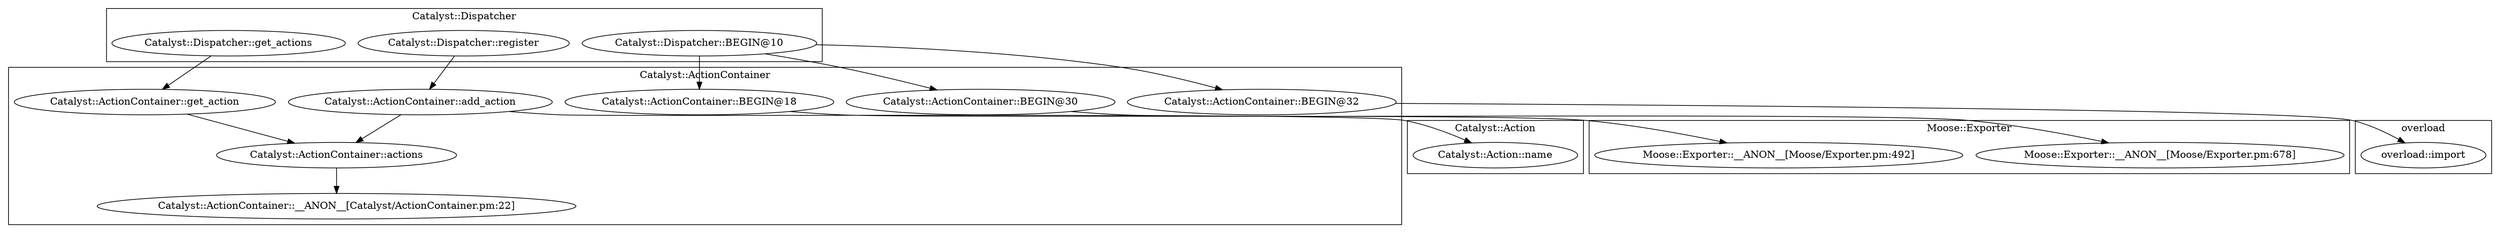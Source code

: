 digraph {
graph [overlap=false]
subgraph cluster_Catalyst_Dispatcher {
	label="Catalyst::Dispatcher";
	"Catalyst::Dispatcher::get_actions";
	"Catalyst::Dispatcher::BEGIN@10";
	"Catalyst::Dispatcher::register";
}
subgraph cluster_Catalyst_Action {
	label="Catalyst::Action";
	"Catalyst::Action::name";
}
subgraph cluster_Catalyst_ActionContainer {
	label="Catalyst::ActionContainer";
	"Catalyst::ActionContainer::add_action";
	"Catalyst::ActionContainer::__ANON__[Catalyst/ActionContainer.pm:22]";
	"Catalyst::ActionContainer::get_action";
	"Catalyst::ActionContainer::actions";
	"Catalyst::ActionContainer::BEGIN@18";
	"Catalyst::ActionContainer::BEGIN@32";
	"Catalyst::ActionContainer::BEGIN@30";
}
subgraph cluster_overload {
	label="overload";
	"overload::import";
}
subgraph cluster_Moose_Exporter {
	label="Moose::Exporter";
	"Moose::Exporter::__ANON__[Moose/Exporter.pm:492]";
	"Moose::Exporter::__ANON__[Moose/Exporter.pm:678]";
}
"Catalyst::ActionContainer::add_action" -> "Catalyst::ActionContainer::actions";
"Catalyst::ActionContainer::get_action" -> "Catalyst::ActionContainer::actions";
"Catalyst::ActionContainer::BEGIN@32" -> "overload::import";
"Catalyst::ActionContainer::actions" -> "Catalyst::ActionContainer::__ANON__[Catalyst/ActionContainer.pm:22]";
"Catalyst::Dispatcher::BEGIN@10" -> "Catalyst::ActionContainer::BEGIN@30";
"Catalyst::ActionContainer::BEGIN@30" -> "Moose::Exporter::__ANON__[Moose/Exporter.pm:678]";
"Catalyst::ActionContainer::BEGIN@18" -> "Moose::Exporter::__ANON__[Moose/Exporter.pm:492]";
"Catalyst::Dispatcher::register" -> "Catalyst::ActionContainer::add_action";
"Catalyst::Dispatcher::BEGIN@10" -> "Catalyst::ActionContainer::BEGIN@32";
"Catalyst::ActionContainer::add_action" -> "Catalyst::Action::name";
"Catalyst::Dispatcher::BEGIN@10" -> "Catalyst::ActionContainer::BEGIN@18";
"Catalyst::Dispatcher::get_actions" -> "Catalyst::ActionContainer::get_action";
}
